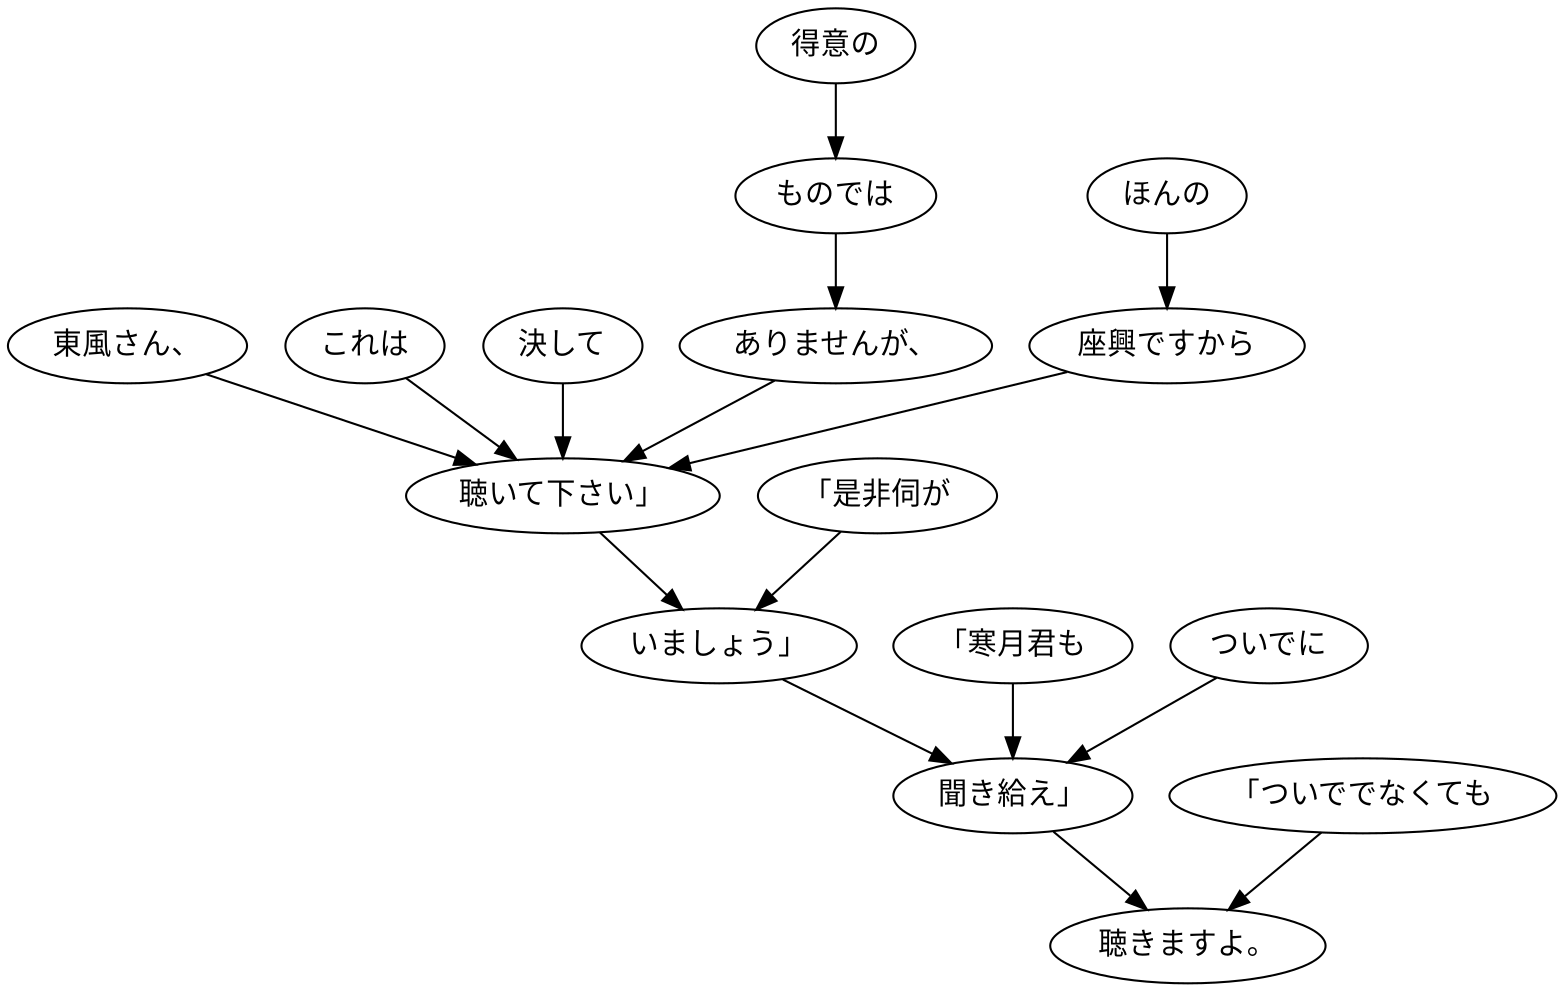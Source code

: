 digraph graph3849 {
	node0 [label="東風さん、"];
	node1 [label="これは"];
	node2 [label="決して"];
	node3 [label="得意の"];
	node4 [label="ものでは"];
	node5 [label="ありませんが、"];
	node6 [label="ほんの"];
	node7 [label="座興ですから"];
	node8 [label="聴いて下さい」"];
	node9 [label="「是非伺が"];
	node10 [label="いましょう」"];
	node11 [label="「寒月君も"];
	node12 [label="ついでに"];
	node13 [label="聞き給え」"];
	node14 [label="「ついででなくても"];
	node15 [label="聴きますよ。"];
	node0 -> node8;
	node1 -> node8;
	node2 -> node8;
	node3 -> node4;
	node4 -> node5;
	node5 -> node8;
	node6 -> node7;
	node7 -> node8;
	node8 -> node10;
	node9 -> node10;
	node10 -> node13;
	node11 -> node13;
	node12 -> node13;
	node13 -> node15;
	node14 -> node15;
}
